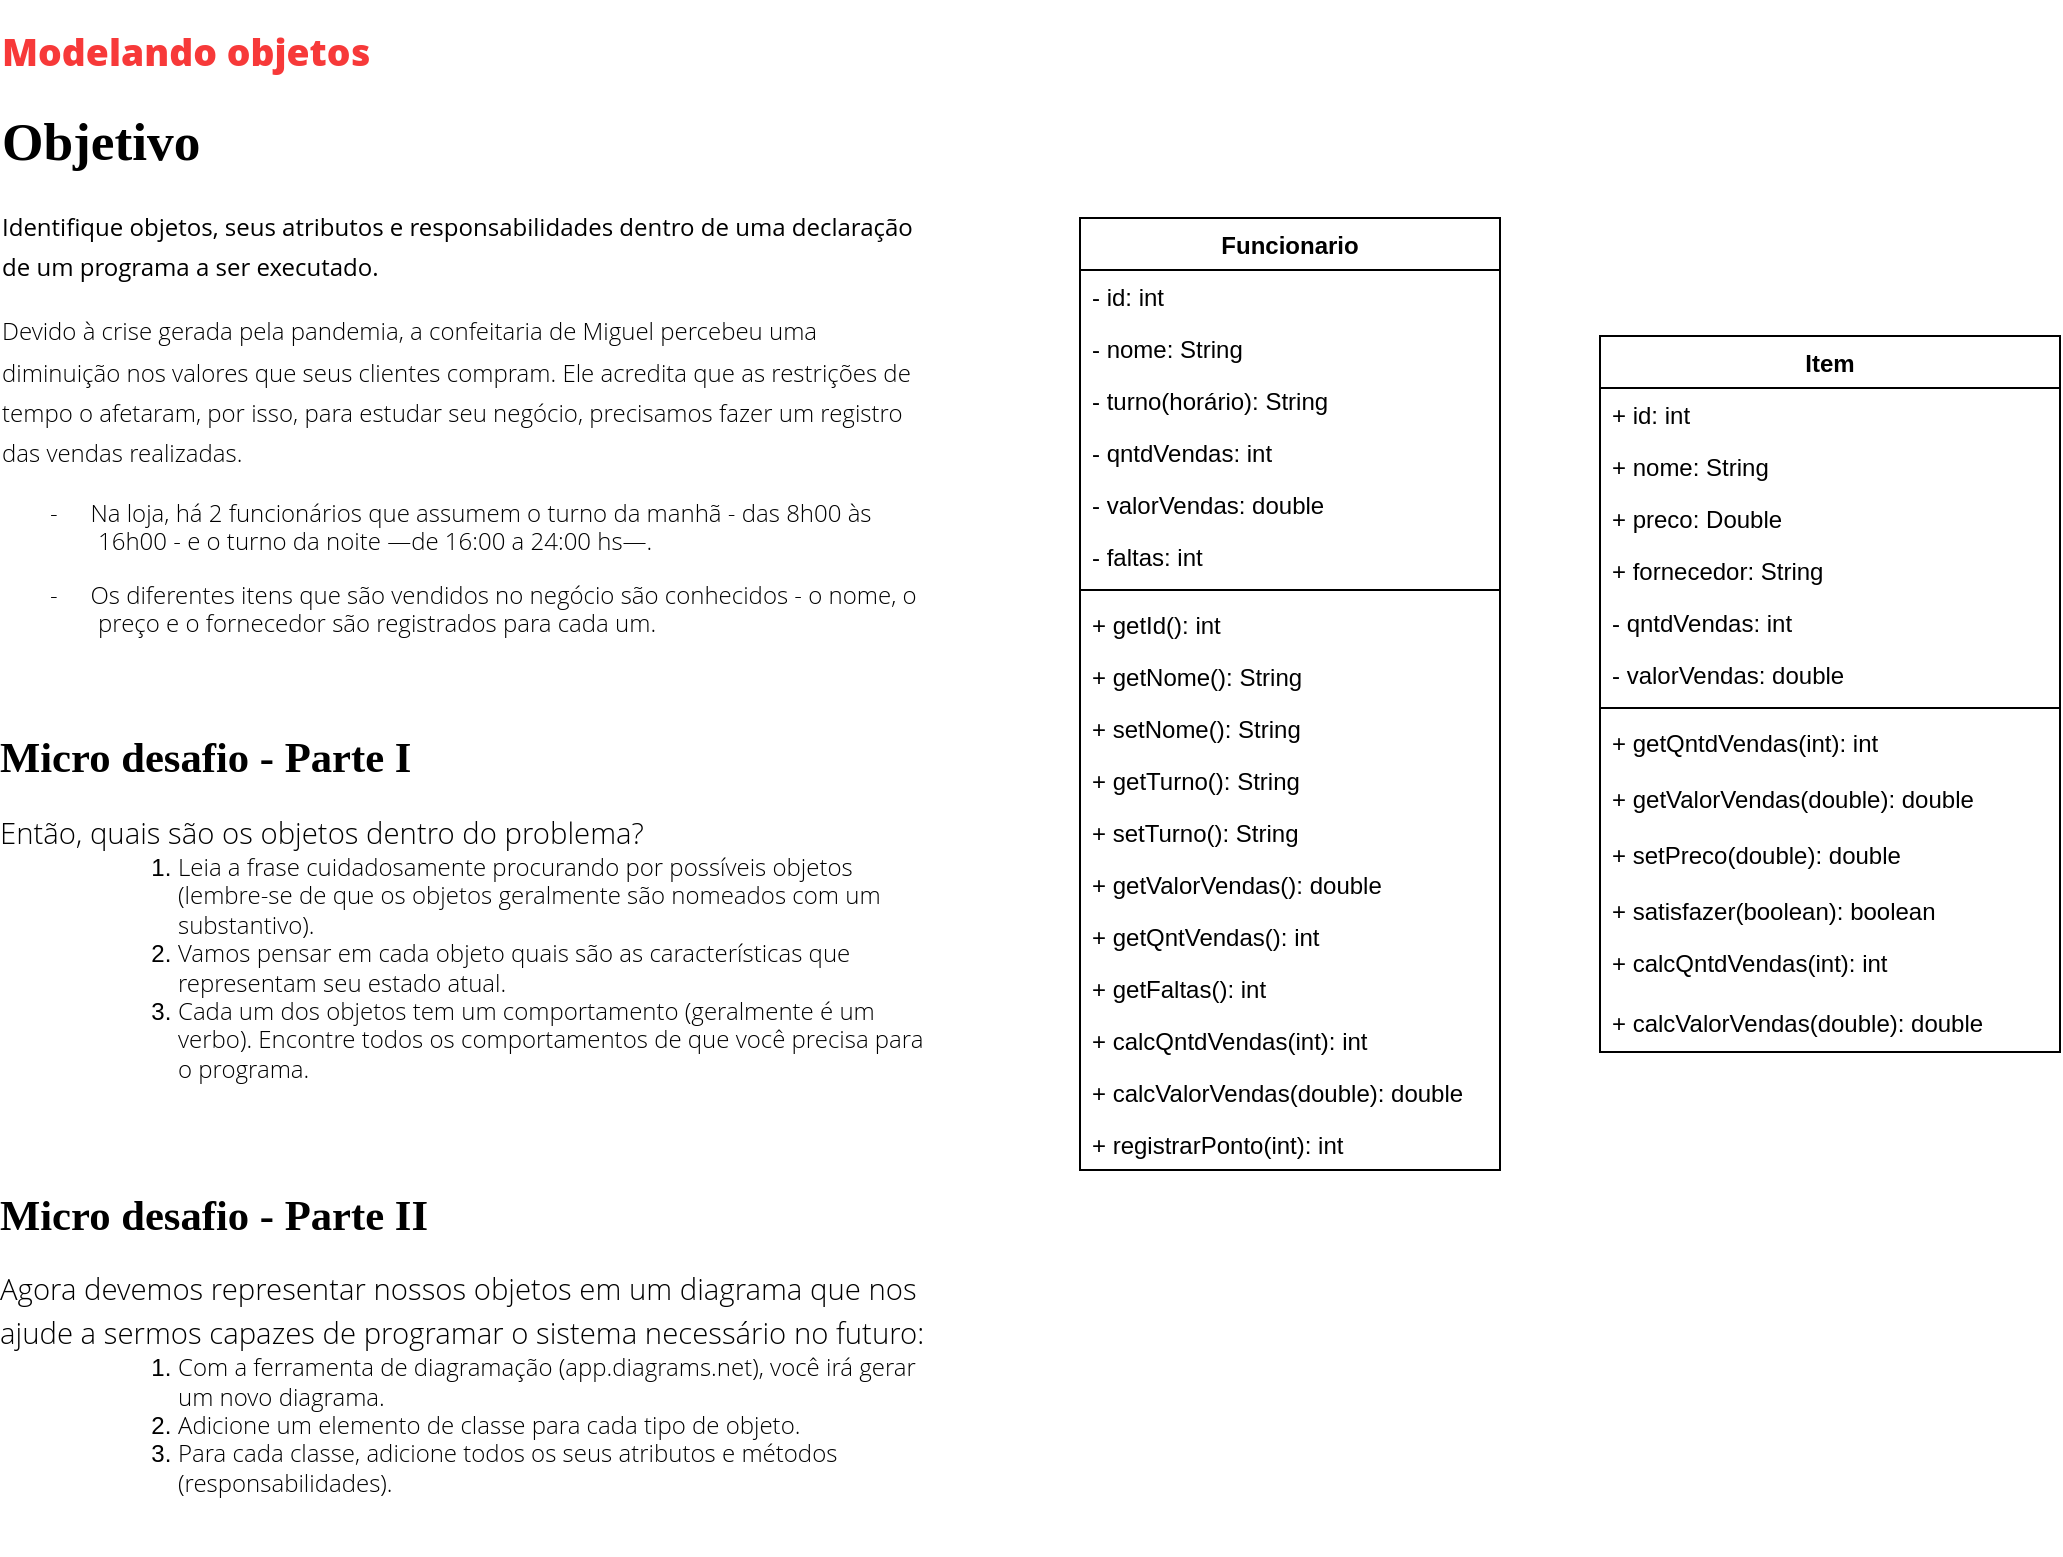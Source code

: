 <mxfile version="14.9.6" type="github">
  <diagram id="w3s7KLypiFwCeAAzN-QF" name="Page-1">
    <mxGraphModel dx="813" dy="780" grid="1" gridSize="10" guides="1" tooltips="1" connect="1" arrows="1" fold="1" page="1" pageScale="1" pageWidth="1169" pageHeight="827" math="0" shadow="0">
      <root>
        <mxCell id="0" />
        <mxCell id="1" parent="0" />
        <mxCell id="NwJIy1in1BhL5SHbo3_S-1" value="Funcionario" style="swimlane;fontStyle=1;align=center;verticalAlign=top;childLayout=stackLayout;horizontal=1;startSize=26;horizontalStack=0;resizeParent=1;resizeParentMax=0;resizeLast=0;collapsible=1;marginBottom=0;" vertex="1" parent="1">
          <mxGeometry x="600" y="130" width="210" height="476" as="geometry" />
        </mxCell>
        <mxCell id="NwJIy1in1BhL5SHbo3_S-42" value="- id: int" style="text;strokeColor=none;fillColor=none;align=left;verticalAlign=top;spacingLeft=4;spacingRight=4;overflow=hidden;rotatable=0;points=[[0,0.5],[1,0.5]];portConstraint=eastwest;" vertex="1" parent="NwJIy1in1BhL5SHbo3_S-1">
          <mxGeometry y="26" width="210" height="26" as="geometry" />
        </mxCell>
        <mxCell id="NwJIy1in1BhL5SHbo3_S-2" value="- nome: String" style="text;strokeColor=none;fillColor=none;align=left;verticalAlign=top;spacingLeft=4;spacingRight=4;overflow=hidden;rotatable=0;points=[[0,0.5],[1,0.5]];portConstraint=eastwest;" vertex="1" parent="NwJIy1in1BhL5SHbo3_S-1">
          <mxGeometry y="52" width="210" height="26" as="geometry" />
        </mxCell>
        <mxCell id="NwJIy1in1BhL5SHbo3_S-5" value="- turno(horário): String" style="text;strokeColor=none;fillColor=none;align=left;verticalAlign=top;spacingLeft=4;spacingRight=4;overflow=hidden;rotatable=0;points=[[0,0.5],[1,0.5]];portConstraint=eastwest;" vertex="1" parent="NwJIy1in1BhL5SHbo3_S-1">
          <mxGeometry y="78" width="210" height="26" as="geometry" />
        </mxCell>
        <mxCell id="NwJIy1in1BhL5SHbo3_S-13" value="- qntdVendas: int" style="text;strokeColor=none;fillColor=none;align=left;verticalAlign=top;spacingLeft=4;spacingRight=4;overflow=hidden;rotatable=0;points=[[0,0.5],[1,0.5]];portConstraint=eastwest;" vertex="1" parent="NwJIy1in1BhL5SHbo3_S-1">
          <mxGeometry y="104" width="210" height="26" as="geometry" />
        </mxCell>
        <mxCell id="NwJIy1in1BhL5SHbo3_S-25" value="- valorVendas: double" style="text;strokeColor=none;fillColor=none;align=left;verticalAlign=top;spacingLeft=4;spacingRight=4;overflow=hidden;rotatable=0;points=[[0,0.5],[1,0.5]];portConstraint=eastwest;" vertex="1" parent="NwJIy1in1BhL5SHbo3_S-1">
          <mxGeometry y="130" width="210" height="26" as="geometry" />
        </mxCell>
        <mxCell id="NwJIy1in1BhL5SHbo3_S-29" value="- faltas: int" style="text;strokeColor=none;fillColor=none;align=left;verticalAlign=top;spacingLeft=4;spacingRight=4;overflow=hidden;rotatable=0;points=[[0,0.5],[1,0.5]];portConstraint=eastwest;" vertex="1" parent="NwJIy1in1BhL5SHbo3_S-1">
          <mxGeometry y="156" width="210" height="26" as="geometry" />
        </mxCell>
        <mxCell id="NwJIy1in1BhL5SHbo3_S-3" value="" style="line;strokeWidth=1;fillColor=none;align=left;verticalAlign=middle;spacingTop=-1;spacingLeft=3;spacingRight=3;rotatable=0;labelPosition=right;points=[];portConstraint=eastwest;" vertex="1" parent="NwJIy1in1BhL5SHbo3_S-1">
          <mxGeometry y="182" width="210" height="8" as="geometry" />
        </mxCell>
        <mxCell id="NwJIy1in1BhL5SHbo3_S-44" value="+ getId(): int" style="text;strokeColor=none;fillColor=none;align=left;verticalAlign=top;spacingLeft=4;spacingRight=4;overflow=hidden;rotatable=0;points=[[0,0.5],[1,0.5]];portConstraint=eastwest;" vertex="1" parent="NwJIy1in1BhL5SHbo3_S-1">
          <mxGeometry y="190" width="210" height="26" as="geometry" />
        </mxCell>
        <mxCell id="NwJIy1in1BhL5SHbo3_S-31" value="+ getNome(): String" style="text;strokeColor=none;fillColor=none;align=left;verticalAlign=top;spacingLeft=4;spacingRight=4;overflow=hidden;rotatable=0;points=[[0,0.5],[1,0.5]];portConstraint=eastwest;" vertex="1" parent="NwJIy1in1BhL5SHbo3_S-1">
          <mxGeometry y="216" width="210" height="26" as="geometry" />
        </mxCell>
        <mxCell id="NwJIy1in1BhL5SHbo3_S-41" value="+ setNome(): String" style="text;strokeColor=none;fillColor=none;align=left;verticalAlign=top;spacingLeft=4;spacingRight=4;overflow=hidden;rotatable=0;points=[[0,0.5],[1,0.5]];portConstraint=eastwest;" vertex="1" parent="NwJIy1in1BhL5SHbo3_S-1">
          <mxGeometry y="242" width="210" height="26" as="geometry" />
        </mxCell>
        <mxCell id="NwJIy1in1BhL5SHbo3_S-33" value="+ getTurno(): String" style="text;strokeColor=none;fillColor=none;align=left;verticalAlign=top;spacingLeft=4;spacingRight=4;overflow=hidden;rotatable=0;points=[[0,0.5],[1,0.5]];portConstraint=eastwest;" vertex="1" parent="NwJIy1in1BhL5SHbo3_S-1">
          <mxGeometry y="268" width="210" height="26" as="geometry" />
        </mxCell>
        <mxCell id="NwJIy1in1BhL5SHbo3_S-36" value="+ setTurno(): String" style="text;strokeColor=none;fillColor=none;align=left;verticalAlign=top;spacingLeft=4;spacingRight=4;overflow=hidden;rotatable=0;points=[[0,0.5],[1,0.5]];portConstraint=eastwest;" vertex="1" parent="NwJIy1in1BhL5SHbo3_S-1">
          <mxGeometry y="294" width="210" height="26" as="geometry" />
        </mxCell>
        <mxCell id="NwJIy1in1BhL5SHbo3_S-34" value="+ getValorVendas(): double" style="text;strokeColor=none;fillColor=none;align=left;verticalAlign=top;spacingLeft=4;spacingRight=4;overflow=hidden;rotatable=0;points=[[0,0.5],[1,0.5]];portConstraint=eastwest;" vertex="1" parent="NwJIy1in1BhL5SHbo3_S-1">
          <mxGeometry y="320" width="210" height="26" as="geometry" />
        </mxCell>
        <mxCell id="NwJIy1in1BhL5SHbo3_S-32" value="+ getQntVendas(): int" style="text;strokeColor=none;fillColor=none;align=left;verticalAlign=top;spacingLeft=4;spacingRight=4;overflow=hidden;rotatable=0;points=[[0,0.5],[1,0.5]];portConstraint=eastwest;" vertex="1" parent="NwJIy1in1BhL5SHbo3_S-1">
          <mxGeometry y="346" width="210" height="26" as="geometry" />
        </mxCell>
        <mxCell id="NwJIy1in1BhL5SHbo3_S-37" value="+ getFaltas(): int" style="text;strokeColor=none;fillColor=none;align=left;verticalAlign=top;spacingLeft=4;spacingRight=4;overflow=hidden;rotatable=0;points=[[0,0.5],[1,0.5]];portConstraint=eastwest;" vertex="1" parent="NwJIy1in1BhL5SHbo3_S-1">
          <mxGeometry y="372" width="210" height="26" as="geometry" />
        </mxCell>
        <mxCell id="NwJIy1in1BhL5SHbo3_S-4" value="+ calcQntdVendas(int): int" style="text;strokeColor=none;fillColor=none;align=left;verticalAlign=top;spacingLeft=4;spacingRight=4;overflow=hidden;rotatable=0;points=[[0,0.5],[1,0.5]];portConstraint=eastwest;" vertex="1" parent="NwJIy1in1BhL5SHbo3_S-1">
          <mxGeometry y="398" width="210" height="26" as="geometry" />
        </mxCell>
        <mxCell id="NwJIy1in1BhL5SHbo3_S-15" value="+ calcValorVendas(double): double" style="text;strokeColor=none;fillColor=none;align=left;verticalAlign=top;spacingLeft=4;spacingRight=4;overflow=hidden;rotatable=0;points=[[0,0.5],[1,0.5]];portConstraint=eastwest;" vertex="1" parent="NwJIy1in1BhL5SHbo3_S-1">
          <mxGeometry y="424" width="210" height="26" as="geometry" />
        </mxCell>
        <mxCell id="NwJIy1in1BhL5SHbo3_S-35" value="+ registrarPonto(int): int" style="text;strokeColor=none;fillColor=none;align=left;verticalAlign=top;spacingLeft=4;spacingRight=4;overflow=hidden;rotatable=0;points=[[0,0.5],[1,0.5]];portConstraint=eastwest;" vertex="1" parent="NwJIy1in1BhL5SHbo3_S-1">
          <mxGeometry y="450" width="210" height="26" as="geometry" />
        </mxCell>
        <mxCell id="NwJIy1in1BhL5SHbo3_S-7" value="Item" style="swimlane;fontStyle=1;align=center;verticalAlign=top;childLayout=stackLayout;horizontal=1;startSize=26;horizontalStack=0;resizeParent=1;resizeParentMax=0;resizeLast=0;collapsible=1;marginBottom=0;" vertex="1" parent="1">
          <mxGeometry x="860" y="189" width="230" height="358" as="geometry" />
        </mxCell>
        <mxCell id="NwJIy1in1BhL5SHbo3_S-43" value="+ id: int" style="text;strokeColor=none;fillColor=none;align=left;verticalAlign=top;spacingLeft=4;spacingRight=4;overflow=hidden;rotatable=0;points=[[0,0.5],[1,0.5]];portConstraint=eastwest;" vertex="1" parent="NwJIy1in1BhL5SHbo3_S-7">
          <mxGeometry y="26" width="230" height="26" as="geometry" />
        </mxCell>
        <mxCell id="NwJIy1in1BhL5SHbo3_S-8" value="+ nome: String" style="text;strokeColor=none;fillColor=none;align=left;verticalAlign=top;spacingLeft=4;spacingRight=4;overflow=hidden;rotatable=0;points=[[0,0.5],[1,0.5]];portConstraint=eastwest;" vertex="1" parent="NwJIy1in1BhL5SHbo3_S-7">
          <mxGeometry y="52" width="230" height="26" as="geometry" />
        </mxCell>
        <mxCell id="NwJIy1in1BhL5SHbo3_S-11" value="+ preco: Double" style="text;strokeColor=none;fillColor=none;align=left;verticalAlign=top;spacingLeft=4;spacingRight=4;overflow=hidden;rotatable=0;points=[[0,0.5],[1,0.5]];portConstraint=eastwest;" vertex="1" parent="NwJIy1in1BhL5SHbo3_S-7">
          <mxGeometry y="78" width="230" height="26" as="geometry" />
        </mxCell>
        <mxCell id="NwJIy1in1BhL5SHbo3_S-12" value="+ fornecedor: String" style="text;strokeColor=none;fillColor=none;align=left;verticalAlign=top;spacingLeft=4;spacingRight=4;overflow=hidden;rotatable=0;points=[[0,0.5],[1,0.5]];portConstraint=eastwest;" vertex="1" parent="NwJIy1in1BhL5SHbo3_S-7">
          <mxGeometry y="104" width="230" height="26" as="geometry" />
        </mxCell>
        <mxCell id="NwJIy1in1BhL5SHbo3_S-27" value="- qntdVendas: int" style="text;strokeColor=none;fillColor=none;align=left;verticalAlign=top;spacingLeft=4;spacingRight=4;overflow=hidden;rotatable=0;points=[[0,0.5],[1,0.5]];portConstraint=eastwest;" vertex="1" parent="NwJIy1in1BhL5SHbo3_S-7">
          <mxGeometry y="130" width="230" height="26" as="geometry" />
        </mxCell>
        <mxCell id="NwJIy1in1BhL5SHbo3_S-26" value="- valorVendas: double" style="text;strokeColor=none;fillColor=none;align=left;verticalAlign=top;spacingLeft=4;spacingRight=4;overflow=hidden;rotatable=0;points=[[0,0.5],[1,0.5]];portConstraint=eastwest;" vertex="1" parent="NwJIy1in1BhL5SHbo3_S-7">
          <mxGeometry y="156" width="230" height="26" as="geometry" />
        </mxCell>
        <mxCell id="NwJIy1in1BhL5SHbo3_S-9" value="" style="line;strokeWidth=1;fillColor=none;align=left;verticalAlign=middle;spacingTop=-1;spacingLeft=3;spacingRight=3;rotatable=0;labelPosition=right;points=[];portConstraint=eastwest;" vertex="1" parent="NwJIy1in1BhL5SHbo3_S-7">
          <mxGeometry y="182" width="230" height="8" as="geometry" />
        </mxCell>
        <mxCell id="NwJIy1in1BhL5SHbo3_S-39" value="+ getQntdVendas(int): int" style="text;strokeColor=none;fillColor=none;align=left;verticalAlign=top;spacingLeft=4;spacingRight=4;overflow=hidden;rotatable=0;points=[[0,0.5],[1,0.5]];portConstraint=eastwest;" vertex="1" parent="NwJIy1in1BhL5SHbo3_S-7">
          <mxGeometry y="190" width="230" height="28" as="geometry" />
        </mxCell>
        <mxCell id="NwJIy1in1BhL5SHbo3_S-40" value="+ getValorVendas(double): double" style="text;strokeColor=none;fillColor=none;align=left;verticalAlign=top;spacingLeft=4;spacingRight=4;overflow=hidden;rotatable=0;points=[[0,0.5],[1,0.5]];portConstraint=eastwest;" vertex="1" parent="NwJIy1in1BhL5SHbo3_S-7">
          <mxGeometry y="218" width="230" height="28" as="geometry" />
        </mxCell>
        <mxCell id="NwJIy1in1BhL5SHbo3_S-28" value="+ setPreco(double): double" style="text;strokeColor=none;fillColor=none;align=left;verticalAlign=top;spacingLeft=4;spacingRight=4;overflow=hidden;rotatable=0;points=[[0,0.5],[1,0.5]];portConstraint=eastwest;" vertex="1" parent="NwJIy1in1BhL5SHbo3_S-7">
          <mxGeometry y="246" width="230" height="28" as="geometry" />
        </mxCell>
        <mxCell id="NwJIy1in1BhL5SHbo3_S-14" value="+ satisfazer(boolean): boolean" style="text;strokeColor=none;fillColor=none;align=left;verticalAlign=top;spacingLeft=4;spacingRight=4;overflow=hidden;rotatable=0;points=[[0,0.5],[1,0.5]];portConstraint=eastwest;" vertex="1" parent="NwJIy1in1BhL5SHbo3_S-7">
          <mxGeometry y="274" width="230" height="26" as="geometry" />
        </mxCell>
        <mxCell id="NwJIy1in1BhL5SHbo3_S-23" value="+ calcQntdVendas(int): int" style="text;strokeColor=none;fillColor=none;align=left;verticalAlign=top;spacingLeft=4;spacingRight=4;overflow=hidden;rotatable=0;points=[[0,0.5],[1,0.5]];portConstraint=eastwest;" vertex="1" parent="NwJIy1in1BhL5SHbo3_S-7">
          <mxGeometry y="300" width="230" height="30" as="geometry" />
        </mxCell>
        <mxCell id="NwJIy1in1BhL5SHbo3_S-24" value="+ calcValorVendas(double): double" style="text;strokeColor=none;fillColor=none;align=left;verticalAlign=top;spacingLeft=4;spacingRight=4;overflow=hidden;rotatable=0;points=[[0,0.5],[1,0.5]];portConstraint=eastwest;" vertex="1" parent="NwJIy1in1BhL5SHbo3_S-7">
          <mxGeometry y="330" width="230" height="28" as="geometry" />
        </mxCell>
        <mxCell id="NwJIy1in1BhL5SHbo3_S-45" value="&lt;p class=&quot;MsoSubtitle&quot; style=&quot;text-align: left ; line-height: 20.387px ; border: none&quot;&gt;&lt;span lang=&quot;es&quot; style=&quot;font-size: 14pt ; line-height: 25.947px ; font-family: &amp;#34;open sans extrabold&amp;#34; , sans-serif ; color: rgb(247 , 57 , 57)&quot;&gt;Modelando objetos&lt;/span&gt;&lt;span lang=&quot;es&quot; style=&quot;font-family: &amp;#34;open sans extrabold&amp;#34; , sans-serif ; color: rgb(247 , 57 , 57)&quot;&gt;&lt;/span&gt;&lt;/p&gt;&lt;h1 style=&quot;text-align: left ; border: none&quot;&gt;&lt;a name=&quot;_heading=h.1fob9te&quot;&gt;&lt;/a&gt;&lt;b&gt;&lt;span lang=&quot;es&quot; style=&quot;font-size: 20pt ; font-family: &amp;#34;rajdhani&amp;#34;&quot;&gt;Objetivo&lt;/span&gt;&lt;/b&gt;&lt;/h1&gt;&lt;p class=&quot;MsoNormal&quot; style=&quot;text-align: left ; line-height: 20.387px&quot;&gt;&lt;span lang=&quot;es&quot; style=&quot;font-family: &amp;#34;open sans&amp;#34; , sans-serif ; color: black&quot;&gt;Identifique objetos, seus atributos e responsabilidades dentro de uma declaração de um programa a ser executado.&lt;/span&gt;&lt;span lang=&quot;es&quot; style=&quot;font-family: &amp;#34;open sans light&amp;#34; , sans-serif ; color: black&quot;&gt;&lt;/span&gt;&lt;/p&gt;&lt;p class=&quot;MsoNormal&quot; style=&quot;text-align: left ; line-height: 20.387px&quot;&gt;&lt;span lang=&quot;es&quot; style=&quot;font-family: &amp;#34;open sans light&amp;#34; , sans-serif ; color: black&quot;&gt;Devido à crise gerada pela pandemia, a confeitaria de Miguel percebeu uma diminuição nos valores que seus clientes compram. Ele acredita que as restrições de tempo o afetaram, por isso, para estudar seu negócio, precisamos fazer um registro das vendas realizadas.&lt;/span&gt;&lt;/p&gt;&lt;p class=&quot;MsoNormal&quot; style=&quot;text-align: left ; margin-left: 36pt ; text-indent: -18pt&quot;&gt;&lt;span lang=&quot;es&quot; style=&quot;font-family: &amp;#34;open sans light&amp;#34; , sans-serif ; color: black&quot;&gt;-&lt;span style=&quot;font-stretch: normal ; font-size: 7pt ; line-height: normal ; font-family: &amp;#34;times new roman&amp;#34;&quot;&gt;&amp;nbsp;&amp;nbsp;&amp;nbsp;&amp;nbsp;&amp;nbsp;&amp;nbsp;&amp;nbsp;&lt;/span&gt;&lt;/span&gt;&lt;span lang=&quot;es&quot; style=&quot;font-family: &amp;#34;open sans light&amp;#34; , sans-serif ; color: black&quot;&gt;Na loja, há 2 funcionários que assumem o turno da manhã - das 8h00 às 16h00 - e o turno da noite —de 16:00 a 24:00 hs—.&amp;nbsp;&lt;/span&gt;&lt;/p&gt;&lt;p class=&quot;MsoNormal&quot; style=&quot;text-align: left ; margin-top: 0cm ; margin-left: 36pt ; margin-bottom: 0.0pt ; text-indent: -18pt&quot;&gt;&lt;span lang=&quot;es&quot; style=&quot;font-family: &amp;#34;open sans light&amp;#34; , sans-serif ; color: black&quot;&gt;-&lt;span style=&quot;font-stretch: normal ; font-size: 7pt ; line-height: normal ; font-family: &amp;#34;times new roman&amp;#34;&quot;&gt;&amp;nbsp;&amp;nbsp;&amp;nbsp;&amp;nbsp;&amp;nbsp;&amp;nbsp;&amp;nbsp;&lt;/span&gt;&lt;/span&gt;&lt;span lang=&quot;es&quot; style=&quot;font-family: &amp;#34;open sans light&amp;#34; , sans-serif ; color: black&quot;&gt;Os diferentes itens que são vendidos no negócio são conhecidos - o nome, o preço e o fornecedor são registrados para cada um.&lt;/span&gt;&lt;/p&gt;&lt;p class=&quot;MsoNormal&quot; style=&quot;text-align: left ; margin-top: 0cm ; margin-left: 36pt ; margin-bottom: 0.0pt ; text-indent: -18pt&quot;&gt;&lt;span lang=&quot;es&quot; style=&quot;font-family: &amp;#34;open sans light&amp;#34; , sans-serif ; color: black&quot;&gt;&lt;br&gt;&lt;/span&gt;&lt;/p&gt;&lt;h1 style=&quot;text-align: left ; margin: 24pt 0cm 0cm -0.75pt ; font-size: 16pt ; font-family: &amp;#34;roboto&amp;#34; ; color: black ; font-weight: normal ; font-style: normal ; letter-spacing: normal ; text-indent: 0px ; text-transform: none ; word-spacing: 0px ; text-decoration: none&quot;&gt;&lt;b&gt;&lt;span lang=&quot;es&quot; style=&quot;font-family: &amp;#34;rajdhani&amp;#34;&quot;&gt;Micro desafio - Parte I&lt;/span&gt;&lt;/b&gt;&lt;/h1&gt;&lt;p class=&quot;MsoNormal&quot; style=&quot;text-align: left ; margin: 10pt 0cm 0cm -0.75pt ; line-height: 20.387px ; font-size: 11pt ; font-family: &amp;#34;roboto&amp;#34; ; color: rgb(102 , 102 , 102) ; font-style: normal ; font-weight: normal ; letter-spacing: normal ; text-indent: 0px ; text-transform: none ; word-spacing: 0px ; text-decoration: none&quot;&gt;&lt;span lang=&quot;es&quot; style=&quot;font-family: &amp;#34;open sans light&amp;#34; , sans-serif ; color: black&quot;&gt;Então, quais são os objetos dentro do problema?&lt;/span&gt;&lt;/p&gt;&lt;ol start=&quot;1&quot; type=&quot;1&quot; style=&quot;margin-bottom: 0cm ; color: rgb(0 , 0 , 0) ; font-style: normal ; font-weight: normal ; letter-spacing: normal ; text-indent: 0px ; text-transform: none ; word-spacing: 0px ; text-decoration: none ; margin-top: 0cm&quot;&gt;&lt;li class=&quot;MsoNormal&quot; style=&quot;text-align: left ; margin-top: 0cm ; margin-left: 36.0pt&quot;&gt;&lt;span lang=&quot;es&quot; style=&quot;font-family: &amp;#34;open sans light&amp;#34; , sans-serif ; color: black&quot;&gt;Leia a frase cuidadosamente procurando por possíveis objetos (lembre-se de que os objetos geralmente são nomeados com um substantivo).&lt;/span&gt;&lt;span lang=&quot;es&quot; style=&quot;font-family: &amp;#34;open sans&amp;#34; , sans-serif&quot;&gt;&lt;/span&gt;&lt;/li&gt;&lt;li class=&quot;MsoNormal&quot; style=&quot;text-align: left ; margin-top: 0cm ; margin-left: 36.0pt&quot;&gt;&lt;span lang=&quot;es&quot; style=&quot;font-family: &amp;#34;open sans light&amp;#34; , sans-serif ; color: black&quot;&gt;Vamos pensar em cada objeto quais são as características que representam seu estado atual.&lt;/span&gt;&lt;span lang=&quot;es&quot; style=&quot;font-family: &amp;#34;open sans&amp;#34; , sans-serif&quot;&gt;&lt;/span&gt;&lt;/li&gt;&lt;li class=&quot;MsoNormal&quot; style=&quot;text-align: left ; margin-top: 0cm ; margin-left: 36.0pt&quot;&gt;&lt;span lang=&quot;es&quot; style=&quot;font-family: &amp;#34;open sans light&amp;#34; , sans-serif ; color: black&quot;&gt;Cada um dos objetos tem um comportamento (geralmente é um verbo). Encontre todos os comportamentos de que você precisa para o programa.&lt;/span&gt;&lt;span lang=&quot;es&quot; style=&quot;font-family: &amp;#34;open sans&amp;#34; , sans-serif&quot;&gt;&lt;/span&gt;&lt;/li&gt;&lt;/ol&gt;&lt;p class=&quot;MsoNormal&quot; style=&quot;text-align: left ; margin: 0cm 0cm 0.0pt ; line-height: 20.387px ; font-size: 11pt ; font-family: &amp;#34;roboto&amp;#34; ; color: rgb(102 , 102 , 102) ; font-style: normal ; font-weight: normal ; letter-spacing: normal ; text-indent: 0px ; text-transform: none ; word-spacing: 0px ; text-decoration: none&quot;&gt;&lt;span lang=&quot;es&quot;&gt;&amp;nbsp;&lt;/span&gt;&lt;/p&gt;&lt;h1 style=&quot;text-align: left ; margin: 24pt 0cm 0cm -0.75pt ; font-size: 16pt ; font-family: &amp;#34;roboto&amp;#34; ; color: black ; font-weight: normal ; font-style: normal ; letter-spacing: normal ; text-indent: 0px ; text-transform: none ; word-spacing: 0px ; text-decoration: none&quot;&gt;&lt;a name=&quot;_heading=h.2et92p0&quot;&gt;&lt;/a&gt;&lt;b&gt;&lt;span lang=&quot;es&quot; style=&quot;font-family: &amp;#34;rajdhani&amp;#34;&quot;&gt;Micro desafio - Parte II&lt;/span&gt;&lt;/b&gt;&lt;/h1&gt;&lt;p class=&quot;MsoNormal&quot; style=&quot;text-align: left ; margin: 10pt 0cm 0cm -0.75pt ; line-height: 20.387px ; font-size: 11pt ; font-family: &amp;#34;roboto&amp;#34; ; color: rgb(102 , 102 , 102) ; font-style: normal ; font-weight: normal ; letter-spacing: normal ; text-indent: 0px ; text-transform: none ; word-spacing: 0px ; text-decoration: none&quot;&gt;&lt;span lang=&quot;es&quot; style=&quot;font-family: &amp;#34;open sans light&amp;#34; , sans-serif ; color: black&quot;&gt;Agora devemos representar nossos objetos em um diagrama que nos ajude a sermos capazes de programar o sistema necessário no futuro:&lt;/span&gt;&lt;/p&gt;&lt;p class=&quot;MsoNormal&quot; style=&quot;margin-top: 0cm ; margin-left: 36pt ; margin-bottom: 0.0pt ; text-indent: -18pt&quot;&gt;&lt;span lang=&quot;es&quot; style=&quot;font-family: &amp;#34;open sans light&amp;#34; , sans-serif ; color: black&quot;&gt;&lt;/span&gt;&lt;/p&gt;&lt;ol start=&quot;1&quot; type=&quot;1&quot; style=&quot;margin-bottom: 0cm ; margin-top: 0cm&quot;&gt;&lt;li class=&quot;MsoNormal&quot; style=&quot;text-align: left ; margin-top: 0cm ; margin-left: 36.0pt&quot;&gt;&lt;span lang=&quot;es&quot; style=&quot;font-family: &amp;#34;open sans light&amp;#34; , sans-serif ; color: black&quot;&gt;Com a ferramenta de diagramação (app.diagrams.net), você irá gerar um novo diagrama.&lt;/span&gt;&lt;span lang=&quot;es&quot; style=&quot;font-family: &amp;#34;open sans&amp;#34; , sans-serif&quot;&gt;&lt;/span&gt;&lt;/li&gt;&lt;li class=&quot;MsoNormal&quot; style=&quot;text-align: left ; margin-top: 0cm ; margin-left: 36.0pt&quot;&gt;&lt;span lang=&quot;es&quot; style=&quot;font-family: &amp;#34;open sans light&amp;#34; , sans-serif ; color: black&quot;&gt;Adicione um elemento de classe para cada tipo de objeto.&lt;/span&gt;&lt;span lang=&quot;es&quot; style=&quot;font-family: &amp;#34;open sans&amp;#34; , sans-serif&quot;&gt;&lt;/span&gt;&lt;/li&gt;&lt;li class=&quot;MsoNormal&quot; style=&quot;text-align: left ; margin-top: 0cm ; margin-left: 36.0pt&quot;&gt;&lt;span lang=&quot;es&quot; style=&quot;font-family: &amp;#34;open sans light&amp;#34; , sans-serif ; color: black&quot;&gt;Para cada classe, adicione todos os seus atributos e métodos (responsabilidades).&lt;/span&gt;&lt;span lang=&quot;es&quot; style=&quot;font-family: &amp;#34;open sans&amp;#34; , sans-serif&quot;&gt;&lt;/span&gt;&lt;/li&gt;&lt;/ol&gt;&lt;p class=&quot;MsoNormal&quot; style=&quot;text-align: left ; margin-top: 0cm ; margin-left: 36pt ; margin-bottom: 0.0pt ; text-indent: -18pt&quot;&gt;&lt;br&gt;&lt;/p&gt;&lt;p class=&quot;MsoNormal&quot; style=&quot;margin-top: 0cm ; margin-left: 36pt ; margin-bottom: 0.0pt ; text-indent: -18pt&quot;&gt;&lt;br&gt;&lt;/p&gt;" style="text;html=1;strokeColor=none;fillColor=none;align=center;verticalAlign=middle;whiteSpace=wrap;rounded=0;" vertex="1" parent="1">
          <mxGeometry x="60" y="50" width="470" height="720" as="geometry" />
        </mxCell>
      </root>
    </mxGraphModel>
  </diagram>
</mxfile>
